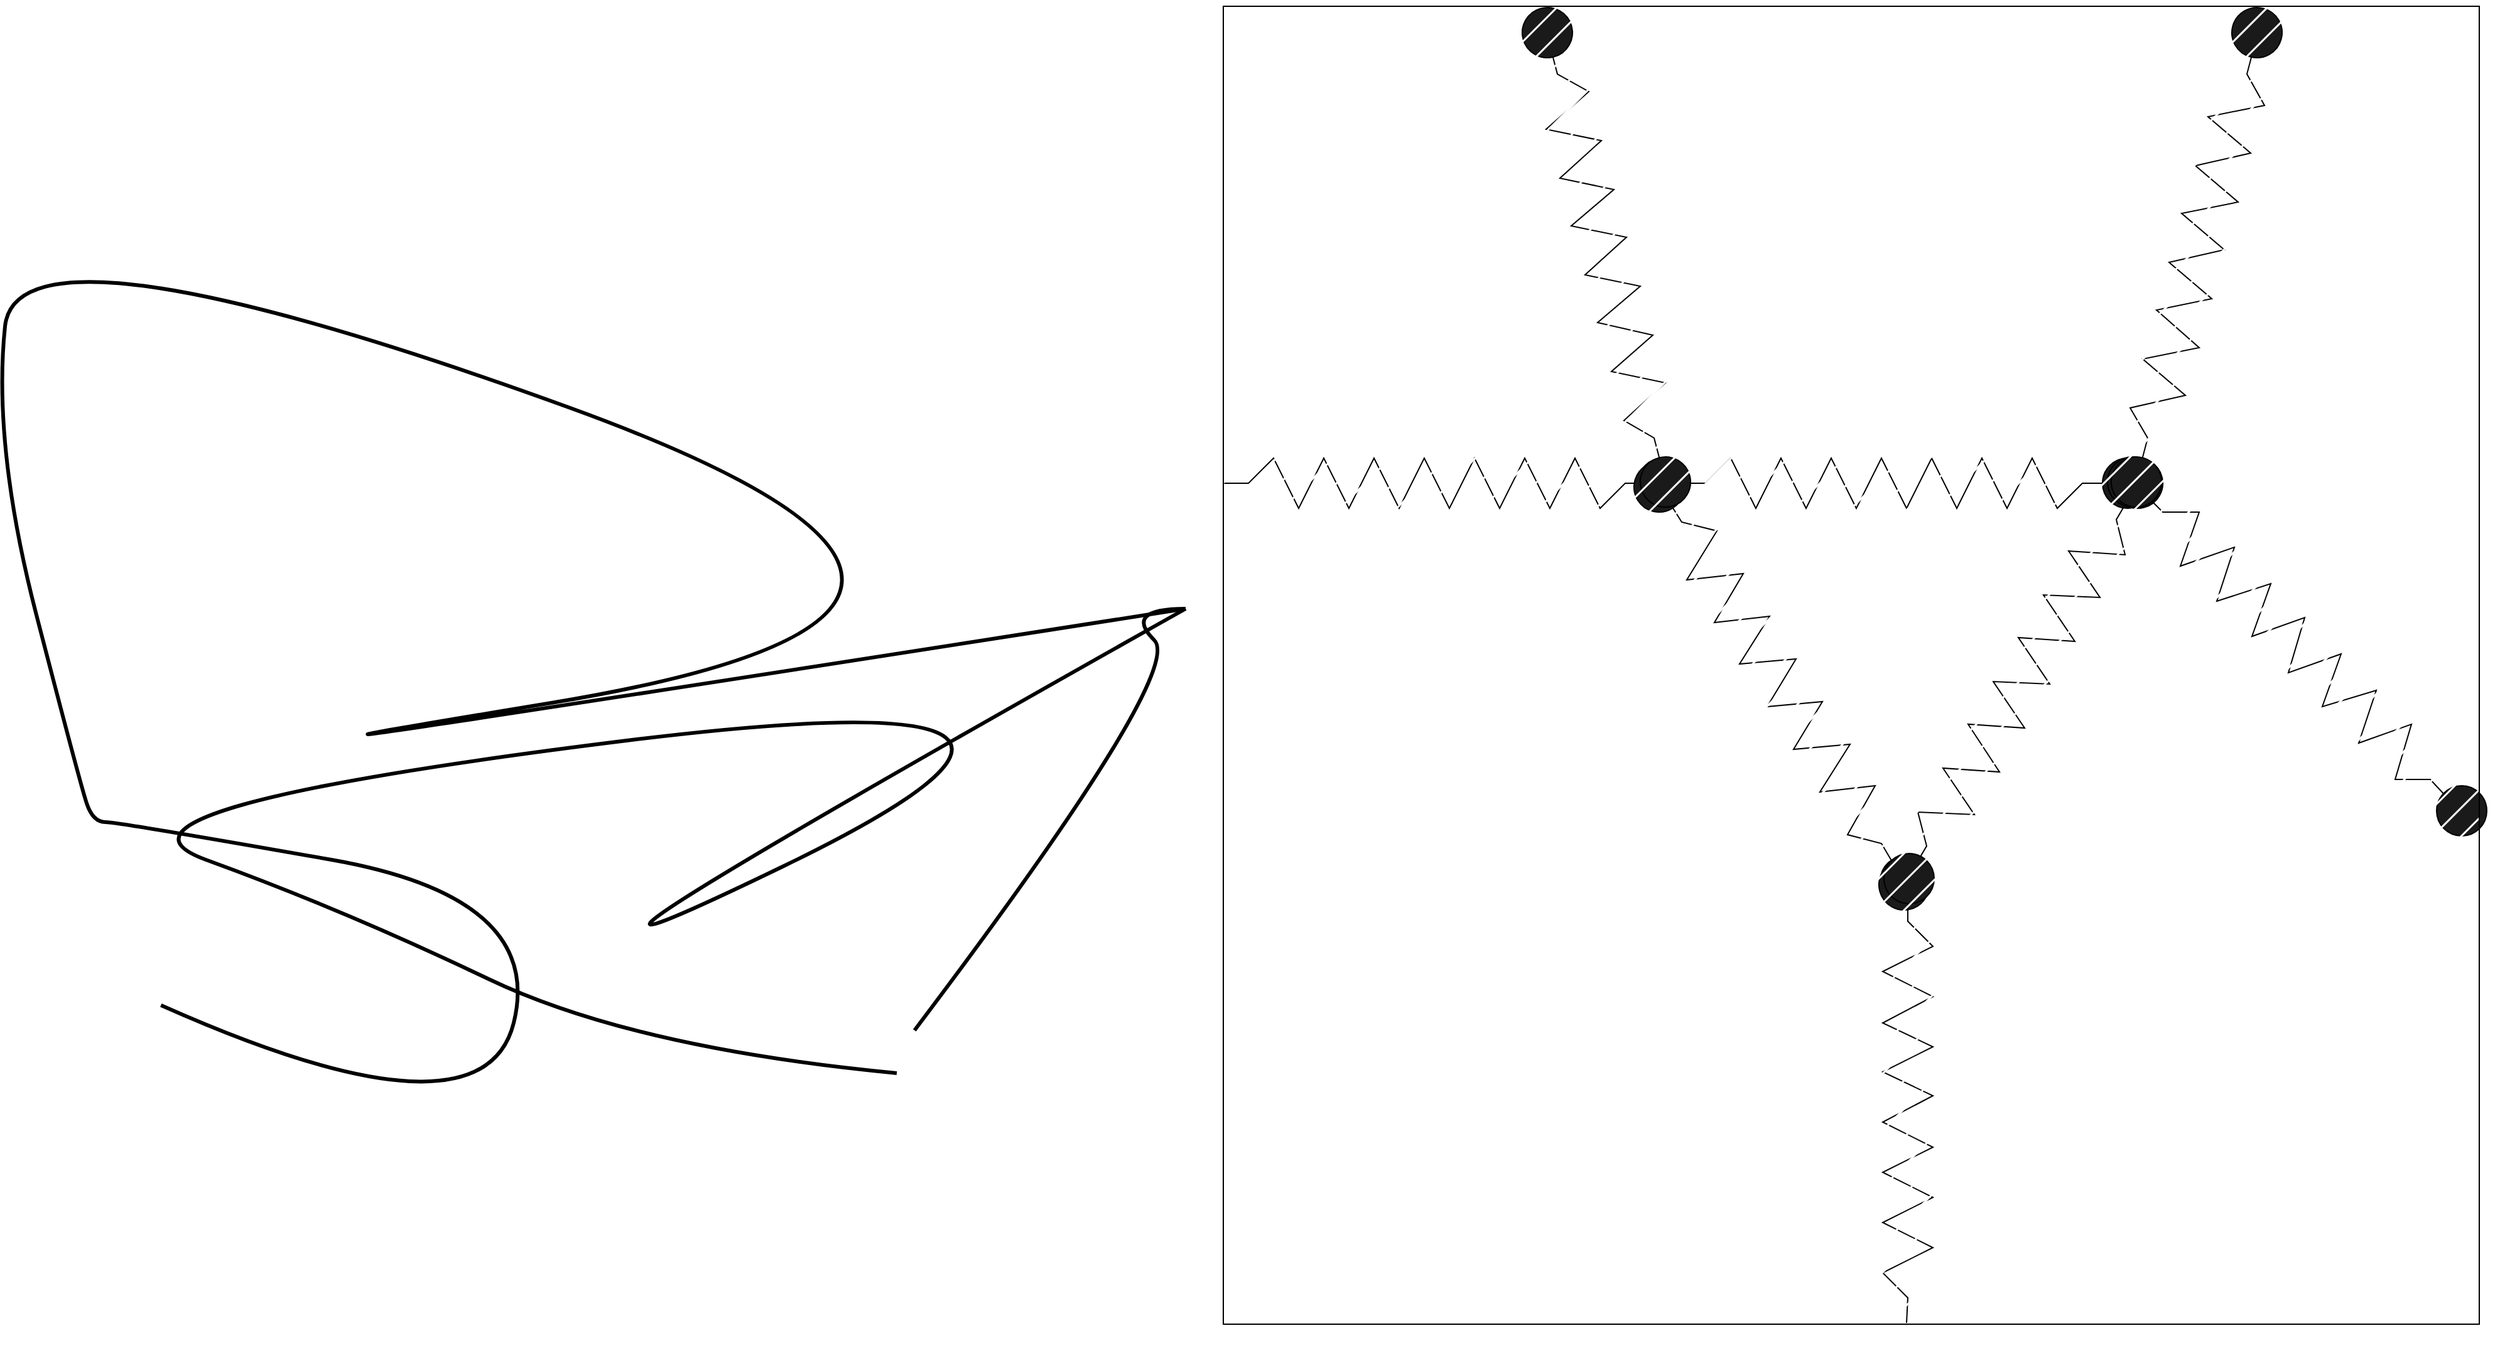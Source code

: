 <mxfile version="21.0.4" type="github">
  <diagram name="第 1 页" id="bNM0iy9fTfhDHSkOhZPR">
    <mxGraphModel dx="2899" dy="1070" grid="1" gridSize="10" guides="1" tooltips="1" connect="1" arrows="1" fold="1" page="1" pageScale="1" pageWidth="827" pageHeight="1169" math="0" shadow="0">
      <root>
        <mxCell id="0" />
        <mxCell id="1" parent="0" />
        <mxCell id="wx6U5e1Z4HBWarhHR9cE-13" value="" style="endArrow=none;html=1;rounded=0;" edge="1" parent="1">
          <mxGeometry width="50" height="50" relative="1" as="geometry">
            <mxPoint x="-110" y="390" as="sourcePoint" />
            <mxPoint x="230" y="390" as="targetPoint" />
            <Array as="points">
              <mxPoint x="-90" y="390" />
              <mxPoint x="-70" y="370" />
              <mxPoint x="-50" y="410" />
              <mxPoint x="-30" y="370" />
              <mxPoint x="-10" y="410" />
              <mxPoint x="10" y="370" />
              <mxPoint x="30" y="410" />
              <mxPoint x="50" y="370" />
              <mxPoint x="70" y="410" />
              <mxPoint x="90" y="370" />
              <mxPoint x="110" y="410" />
              <mxPoint x="130" y="370" />
              <mxPoint x="150" y="410" />
              <mxPoint x="170" y="370" />
              <mxPoint x="190" y="410" />
              <mxPoint x="210" y="390" />
            </Array>
          </mxGeometry>
        </mxCell>
        <mxCell id="wx6U5e1Z4HBWarhHR9cE-17" value="" style="group" vertex="1" connectable="0" parent="1">
          <mxGeometry x="220" y="370" width="510" height="200" as="geometry" />
        </mxCell>
        <mxCell id="wx6U5e1Z4HBWarhHR9cE-12" value="" style="endArrow=none;html=1;rounded=0;" edge="1" parent="wx6U5e1Z4HBWarhHR9cE-17">
          <mxGeometry width="50" height="50" relative="1" as="geometry">
            <mxPoint x="34" y="20" as="sourcePoint" />
            <mxPoint x="374" y="20" as="targetPoint" />
            <Array as="points">
              <mxPoint x="54" y="20" />
              <mxPoint x="74" />
              <mxPoint x="94" y="40" />
              <mxPoint x="114" />
              <mxPoint x="134" y="40" />
              <mxPoint x="154" />
              <mxPoint x="174" y="40" />
              <mxPoint x="194" />
              <mxPoint x="214" y="40" />
              <mxPoint x="234" />
              <mxPoint x="254" y="40" />
              <mxPoint x="274" />
              <mxPoint x="294" y="40" />
              <mxPoint x="314" />
              <mxPoint x="334" y="40" />
              <mxPoint x="354" y="20" />
            </Array>
          </mxGeometry>
        </mxCell>
        <mxCell id="wx6U5e1Z4HBWarhHR9cE-14" value="" style="ellipse;whiteSpace=wrap;html=1;aspect=fixed;fillColor=#1A1A1A;" vertex="1" parent="wx6U5e1Z4HBWarhHR9cE-17">
          <mxGeometry x="370" width="40" height="40" as="geometry" />
        </mxCell>
        <mxCell id="wx6U5e1Z4HBWarhHR9cE-16" value="" style="ellipse;whiteSpace=wrap;html=1;aspect=fixed;fillColor=#1A1A1A;" vertex="1" parent="wx6U5e1Z4HBWarhHR9cE-17">
          <mxGeometry width="40" height="40" as="geometry" />
        </mxCell>
        <mxCell id="wx6U5e1Z4HBWarhHR9cE-18" value="" style="group;rotation=58;" vertex="1" connectable="0" parent="wx6U5e1Z4HBWarhHR9cE-17">
          <mxGeometry x="-90" y="160" width="410" height="40" as="geometry" />
        </mxCell>
        <mxCell id="wx6U5e1Z4HBWarhHR9cE-19" value="" style="endArrow=none;html=1;rounded=0;" edge="1" parent="wx6U5e1Z4HBWarhHR9cE-18">
          <mxGeometry width="50" height="50" relative="1" as="geometry">
            <mxPoint x="115" y="-125" as="sourcePoint" />
            <mxPoint x="294" y="164" as="targetPoint" />
            <Array as="points">
              <mxPoint x="125" y="-109" />
              <mxPoint x="153" y="-102" />
              <mxPoint x="129" y="-63" />
              <mxPoint x="174" y="-68" />
              <mxPoint x="151" y="-29" />
              <mxPoint x="195" y="-34" />
              <mxPoint x="171" y="4" />
              <mxPoint x="216" />
              <mxPoint x="193" y="38" />
              <mxPoint x="237" y="34" />
              <mxPoint x="214" y="72" />
              <mxPoint x="259" y="68" />
              <mxPoint x="235" y="106" />
              <mxPoint x="279" y="101" />
              <mxPoint x="257" y="140" />
              <mxPoint x="284" y="147" />
            </Array>
          </mxGeometry>
        </mxCell>
        <mxCell id="wx6U5e1Z4HBWarhHR9cE-20" value="" style="ellipse;whiteSpace=wrap;html=1;aspect=fixed;fillColor=#1A1A1A;rotation=58;" vertex="1" parent="wx6U5e1Z4HBWarhHR9cE-18">
          <mxGeometry x="283" y="157" width="40" height="40" as="geometry" />
        </mxCell>
        <mxCell id="wx6U5e1Z4HBWarhHR9cE-21" value="" style="ellipse;whiteSpace=wrap;html=1;aspect=fixed;fillColor=#1A1A1A;rotation=58;" vertex="1" parent="wx6U5e1Z4HBWarhHR9cE-18">
          <mxGeometry x="87" y="-157" width="40" height="40" as="geometry" />
        </mxCell>
        <mxCell id="wx6U5e1Z4HBWarhHR9cE-22" value="" style="group;rotation=-240;" vertex="1" connectable="0" parent="wx6U5e1Z4HBWarhHR9cE-17">
          <mxGeometry x="100" y="160" width="410" height="40" as="geometry" />
        </mxCell>
        <mxCell id="wx6U5e1Z4HBWarhHR9cE-23" value="" style="endArrow=none;html=1;rounded=0;" edge="1" parent="wx6U5e1Z4HBWarhHR9cE-22">
          <mxGeometry width="50" height="50" relative="1" as="geometry">
            <mxPoint x="291" y="-128" as="sourcePoint" />
            <mxPoint x="120" y="166" as="targetPoint" />
            <Array as="points">
              <mxPoint x="281" y="-111" />
              <mxPoint x="288" y="-83" />
              <mxPoint x="243" y="-86" />
              <mxPoint x="268" y="-49" />
              <mxPoint x="223" y="-51" />
              <mxPoint x="248" y="-14" />
              <mxPoint x="203" y="-17" />
              <mxPoint x="228" y="20" />
              <mxPoint x="183" y="18" />
              <mxPoint x="208" y="55" />
              <mxPoint x="163" y="52" />
              <mxPoint x="188" y="90" />
              <mxPoint x="143" y="87" />
              <mxPoint x="168" y="124" />
              <mxPoint x="123" y="122" />
              <mxPoint x="130" y="149" />
            </Array>
          </mxGeometry>
        </mxCell>
        <mxCell id="wx6U5e1Z4HBWarhHR9cE-24" value="" style="ellipse;whiteSpace=wrap;html=1;aspect=fixed;fillColor=#1A1A1A;rotation=-240;" vertex="1" parent="wx6U5e1Z4HBWarhHR9cE-22">
          <mxGeometry x="92" y="160" width="40" height="40" as="geometry" />
        </mxCell>
        <mxCell id="wx6U5e1Z4HBWarhHR9cE-25" value="" style="ellipse;whiteSpace=wrap;html=1;aspect=fixed;fillColor=#1A1A1A;rotation=-240;" vertex="1" parent="wx6U5e1Z4HBWarhHR9cE-22">
          <mxGeometry x="278" y="-160" width="40" height="40" as="geometry" />
        </mxCell>
        <mxCell id="wx6U5e1Z4HBWarhHR9cE-29" value="" style="group;rotation=45;" vertex="1" connectable="0" parent="1">
          <mxGeometry x="540" y="500" width="410" height="40" as="geometry" />
        </mxCell>
        <mxCell id="wx6U5e1Z4HBWarhHR9cE-30" value="" style="endArrow=none;html=1;rounded=0;" edge="1" parent="wx6U5e1Z4HBWarhHR9cE-29">
          <mxGeometry width="50" height="50" relative="1" as="geometry">
            <mxPoint x="84" y="-101" as="sourcePoint" />
            <mxPoint x="324" y="140" as="targetPoint" />
            <Array as="points">
              <mxPoint x="98" y="-87" />
              <mxPoint x="127" y="-87" />
              <mxPoint x="112" y="-44" />
              <mxPoint x="155" y="-59" />
              <mxPoint x="141" y="-16" />
              <mxPoint x="184" y="-30" />
              <mxPoint x="169" y="12" />
              <mxPoint x="211" y="-3" />
              <mxPoint x="198" y="41" />
              <mxPoint x="240" y="26" />
              <mxPoint x="225" y="68" />
              <mxPoint x="268" y="55" />
              <mxPoint x="254" y="97" />
              <mxPoint x="296" y="82" />
              <mxPoint x="283" y="126" />
              <mxPoint x="311" y="126" />
            </Array>
          </mxGeometry>
        </mxCell>
        <mxCell id="wx6U5e1Z4HBWarhHR9cE-31" value="" style="ellipse;whiteSpace=wrap;html=1;aspect=fixed;fillColor=#1A1A1A;rotation=45;" vertex="1" parent="wx6U5e1Z4HBWarhHR9cE-29">
          <mxGeometry x="316" y="131" width="40" height="40" as="geometry" />
        </mxCell>
        <mxCell id="wx6U5e1Z4HBWarhHR9cE-32" value="" style="ellipse;whiteSpace=wrap;html=1;aspect=fixed;fillColor=#1A1A1A;rotation=45;" vertex="1" parent="wx6U5e1Z4HBWarhHR9cE-29">
          <mxGeometry x="54" y="-131" width="40" height="40" as="geometry" />
        </mxCell>
        <mxCell id="wx6U5e1Z4HBWarhHR9cE-33" value="" style="group;rotation=90;" vertex="1" connectable="0" parent="1">
          <mxGeometry x="230" y="870" width="410" height="40" as="geometry" />
        </mxCell>
        <mxCell id="wx6U5e1Z4HBWarhHR9cE-34" value="" style="endArrow=none;html=1;rounded=0;" edge="1" parent="wx6U5e1Z4HBWarhHR9cE-33">
          <mxGeometry width="50" height="50" relative="1" as="geometry">
            <mxPoint x="205" y="-151" as="sourcePoint" />
            <mxPoint x="204" y="189" as="targetPoint" />
            <Array as="points">
              <mxPoint x="205" y="-131" />
              <mxPoint x="225" y="-111" />
              <mxPoint x="185" y="-91" />
              <mxPoint x="225" y="-71" />
              <mxPoint x="185" y="-50" />
              <mxPoint x="225" y="-31" />
              <mxPoint x="185" y="-11" />
              <mxPoint x="225" y="8" />
              <mxPoint x="185" y="29" />
              <mxPoint x="225" y="49" />
              <mxPoint x="185" y="69" />
              <mxPoint x="225" y="89" />
              <mxPoint x="185" y="109" />
              <mxPoint x="225" y="129" />
              <mxPoint x="185" y="149" />
              <mxPoint x="205" y="169" />
            </Array>
          </mxGeometry>
        </mxCell>
        <mxCell id="wx6U5e1Z4HBWarhHR9cE-36" value="" style="ellipse;whiteSpace=wrap;html=1;aspect=fixed;fillColor=#1A1A1A;rotation=90;" vertex="1" parent="wx6U5e1Z4HBWarhHR9cE-33">
          <mxGeometry x="186" y="-185" width="40" height="40" as="geometry" />
        </mxCell>
        <mxCell id="wx6U5e1Z4HBWarhHR9cE-37" value="" style="group;rotation=-255;" vertex="1" connectable="0" parent="1">
          <mxGeometry x="460" y="190" width="410" height="40" as="geometry" />
        </mxCell>
        <mxCell id="wx6U5e1Z4HBWarhHR9cE-38" value="" style="endArrow=none;html=1;rounded=0;" edge="1" parent="wx6U5e1Z4HBWarhHR9cE-37">
          <mxGeometry width="50" height="50" relative="1" as="geometry">
            <mxPoint x="250" y="-145" as="sourcePoint" />
            <mxPoint x="161" y="183" as="targetPoint" />
            <Array as="points">
              <mxPoint x="245" y="-126" />
              <mxPoint x="259" y="-101" />
              <mxPoint x="214" y="-92" />
              <mxPoint x="248" y="-63" />
              <mxPoint x="204" y="-53" />
              <mxPoint x="238" y="-24" />
              <mxPoint x="193" y="-15" />
              <mxPoint x="227" y="14" />
              <mxPoint x="183" y="24" />
              <mxPoint x="217" y="53" />
              <mxPoint x="173" y="62" />
              <mxPoint x="207" y="92" />
              <mxPoint x="162" y="101" />
              <mxPoint x="196" y="130" />
              <mxPoint x="152" y="140" />
              <mxPoint x="166" y="164" />
            </Array>
          </mxGeometry>
        </mxCell>
        <mxCell id="wx6U5e1Z4HBWarhHR9cE-39" value="" style="ellipse;whiteSpace=wrap;html=1;aspect=fixed;fillColor=#1A1A1A;rotation=-255;" vertex="1" parent="wx6U5e1Z4HBWarhHR9cE-37">
          <mxGeometry x="137" y="179" width="40" height="40" as="geometry" />
        </mxCell>
        <mxCell id="wx6U5e1Z4HBWarhHR9cE-40" value="" style="ellipse;whiteSpace=wrap;html=1;aspect=fixed;fillColor=#1A1A1A;rotation=-255;" vertex="1" parent="wx6U5e1Z4HBWarhHR9cE-37">
          <mxGeometry x="233" y="-179" width="40" height="40" as="geometry" />
        </mxCell>
        <mxCell id="wx6U5e1Z4HBWarhHR9cE-41" value="" style="group;rotation=75;" vertex="1" connectable="0" parent="1">
          <mxGeometry x="-10" y="190" width="410" height="40" as="geometry" />
        </mxCell>
        <mxCell id="wx6U5e1Z4HBWarhHR9cE-42" value="" style="endArrow=none;html=1;rounded=0;" edge="1" parent="wx6U5e1Z4HBWarhHR9cE-41">
          <mxGeometry width="50" height="50" relative="1" as="geometry">
            <mxPoint x="161" y="-145" as="sourcePoint" />
            <mxPoint x="248" y="183" as="targetPoint" />
            <Array as="points">
              <mxPoint x="166" y="-126" />
              <mxPoint x="191" y="-112" />
              <mxPoint x="157" y="-82" />
              <mxPoint x="201" y="-73" />
              <mxPoint x="168" y="-43" />
              <mxPoint x="211" y="-34" />
              <mxPoint x="177" y="-5" />
              <mxPoint x="221" y="4" />
              <mxPoint x="188" y="34" />
              <mxPoint x="232" y="43" />
              <mxPoint x="198" y="72" />
              <mxPoint x="242" y="82" />
              <mxPoint x="209" y="111" />
              <mxPoint x="252" y="120" />
              <mxPoint x="219" y="150" />
              <mxPoint x="243" y="164" />
            </Array>
          </mxGeometry>
        </mxCell>
        <mxCell id="wx6U5e1Z4HBWarhHR9cE-43" value="" style="ellipse;whiteSpace=wrap;html=1;aspect=fixed;fillColor=#1A1A1A;rotation=75;" vertex="1" parent="wx6U5e1Z4HBWarhHR9cE-41">
          <mxGeometry x="232" y="179" width="40" height="40" as="geometry" />
        </mxCell>
        <mxCell id="wx6U5e1Z4HBWarhHR9cE-44" value="" style="ellipse;whiteSpace=wrap;html=1;aspect=fixed;fillColor=#1A1A1A;rotation=75;" vertex="1" parent="wx6U5e1Z4HBWarhHR9cE-41">
          <mxGeometry x="138" y="-179" width="40" height="40" as="geometry" />
        </mxCell>
        <mxCell id="wx6U5e1Z4HBWarhHR9cE-73" value="" style="curved=1;endArrow=none;html=1;rounded=0;entryX=1;entryY=0.5;entryDx=0;entryDy=0;strokeWidth=3;endFill=0;exitX=0.5;exitY=1;exitDx=0;exitDy=0;" edge="1" parent="1" target="wx6U5e1Z4HBWarhHR9cE-62">
          <mxGeometry width="50" height="50" relative="1" as="geometry">
            <mxPoint x="-370" y="860" as="sourcePoint" />
            <mxPoint x="-140" y="490" as="targetPoint" />
            <Array as="points">
              <mxPoint x="-580" y="840" />
              <mxPoint x="-810" y="730" />
              <mxPoint x="-1030" y="650" />
              <mxPoint x="-140" y="540" />
              <mxPoint x="-780" y="850" />
            </Array>
          </mxGeometry>
        </mxCell>
        <mxCell id="wx6U5e1Z4HBWarhHR9cE-74" value="" style="curved=1;endArrow=none;html=1;rounded=0;entryX=0.5;entryY=1;entryDx=0;entryDy=0;endFill=0;strokeWidth=3;exitX=1;exitY=0;exitDx=0;exitDy=0;" edge="1" parent="1" target="wx6U5e1Z4HBWarhHR9cE-63">
          <mxGeometry width="50" height="50" relative="1" as="geometry">
            <mxPoint x="-955.858" y="805.858" as="sourcePoint" />
            <mxPoint x="-140" y="490" as="targetPoint" />
            <Array as="points">
              <mxPoint x="-700" y="920" />
              <mxPoint x="-650" y="720" />
              <mxPoint x="-990" y="660" />
              <mxPoint x="-1010" y="660" />
              <mxPoint x="-1020" y="630" />
              <mxPoint x="-1090" y="360" />
              <mxPoint x="-1070" y="170" />
              <mxPoint x="-190" y="490" />
              <mxPoint x="-1100" y="640" />
            </Array>
          </mxGeometry>
        </mxCell>
        <mxCell id="wx6U5e1Z4HBWarhHR9cE-75" value="" style="curved=1;endArrow=none;html=1;rounded=0;exitX=1;exitY=0;exitDx=0;exitDy=0;strokeWidth=3;endFill=0;" edge="1" parent="1" target="wx6U5e1Z4HBWarhHR9cE-64">
          <mxGeometry width="50" height="50" relative="1" as="geometry">
            <mxPoint x="-355.858" y="825.858" as="sourcePoint" />
            <mxPoint x="-140" y="490" as="targetPoint" />
            <Array as="points">
              <mxPoint x="-140" y="540" />
              <mxPoint x="-190" y="490" />
            </Array>
          </mxGeometry>
        </mxCell>
        <mxCell id="wx6U5e1Z4HBWarhHR9cE-79" value="" style="rounded=0;whiteSpace=wrap;html=1;fillStyle=hatch;" vertex="1" parent="1">
          <mxGeometry x="-110" y="10" width="1000" height="1050" as="geometry" />
        </mxCell>
      </root>
    </mxGraphModel>
  </diagram>
</mxfile>
